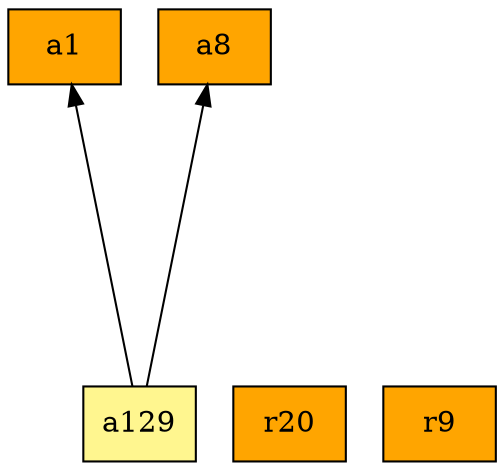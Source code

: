 digraph G {
rankdir=BT;ranksep="2.0";
"a1" [shape=record,fillcolor=orange,style=filled,label="{a1}"];
"r20" [shape=record,fillcolor=orange,style=filled,label="{r20}"];
"a8" [shape=record,fillcolor=orange,style=filled,label="{a8}"];
"r9" [shape=record,fillcolor=orange,style=filled,label="{r9}"];
"a129" [shape=record,fillcolor=khaki1,style=filled,label="{a129}"];
"a129" -> "a1"
"a129" -> "a8"
}